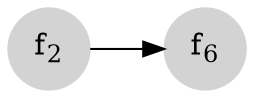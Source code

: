 digraph G
{
ranksep = "equally"
rankdir = LR
node [shape=circle]
{rank = same; f2; };
{rank = same; f6; };
f2[style=filled label=<f<SUB>2</SUB>> color="lightgrey"]
f6[style=filled label=<f<SUB>6</SUB>> color="lightgrey"]
f2 -> f6
}